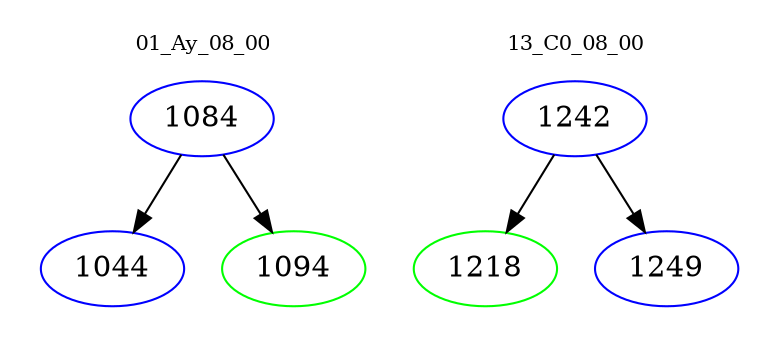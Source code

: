 digraph{
subgraph cluster_0 {
color = white
label = "01_Ay_08_00";
fontsize=10;
T0_1084 [label="1084", color="blue"]
T0_1084 -> T0_1044 [color="black"]
T0_1044 [label="1044", color="blue"]
T0_1084 -> T0_1094 [color="black"]
T0_1094 [label="1094", color="green"]
}
subgraph cluster_1 {
color = white
label = "13_C0_08_00";
fontsize=10;
T1_1242 [label="1242", color="blue"]
T1_1242 -> T1_1218 [color="black"]
T1_1218 [label="1218", color="green"]
T1_1242 -> T1_1249 [color="black"]
T1_1249 [label="1249", color="blue"]
}
}
